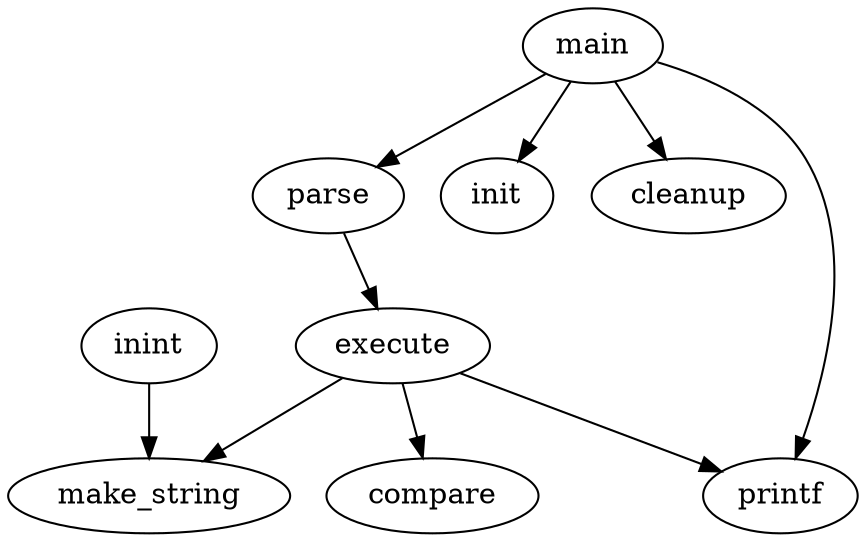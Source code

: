 digraph figure1 {
    main -> parse -> execute
    main -> init
    main -> cleanup
    execute -> make_string
    execute -> printf
    inint -> make_string
    main -> printf
    execute -> compare
}

